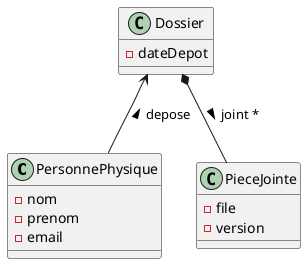 @startuml RIEAU
class PersonnePhysique {
    - nom
    - prenom
    - email
}
class Dossier {
    - dateDepot
}
class PieceJointe {
    - file
    - version
}
Dossier *-- PieceJointe: joint * >
Dossier <-- PersonnePhysique: depose <
@enduml